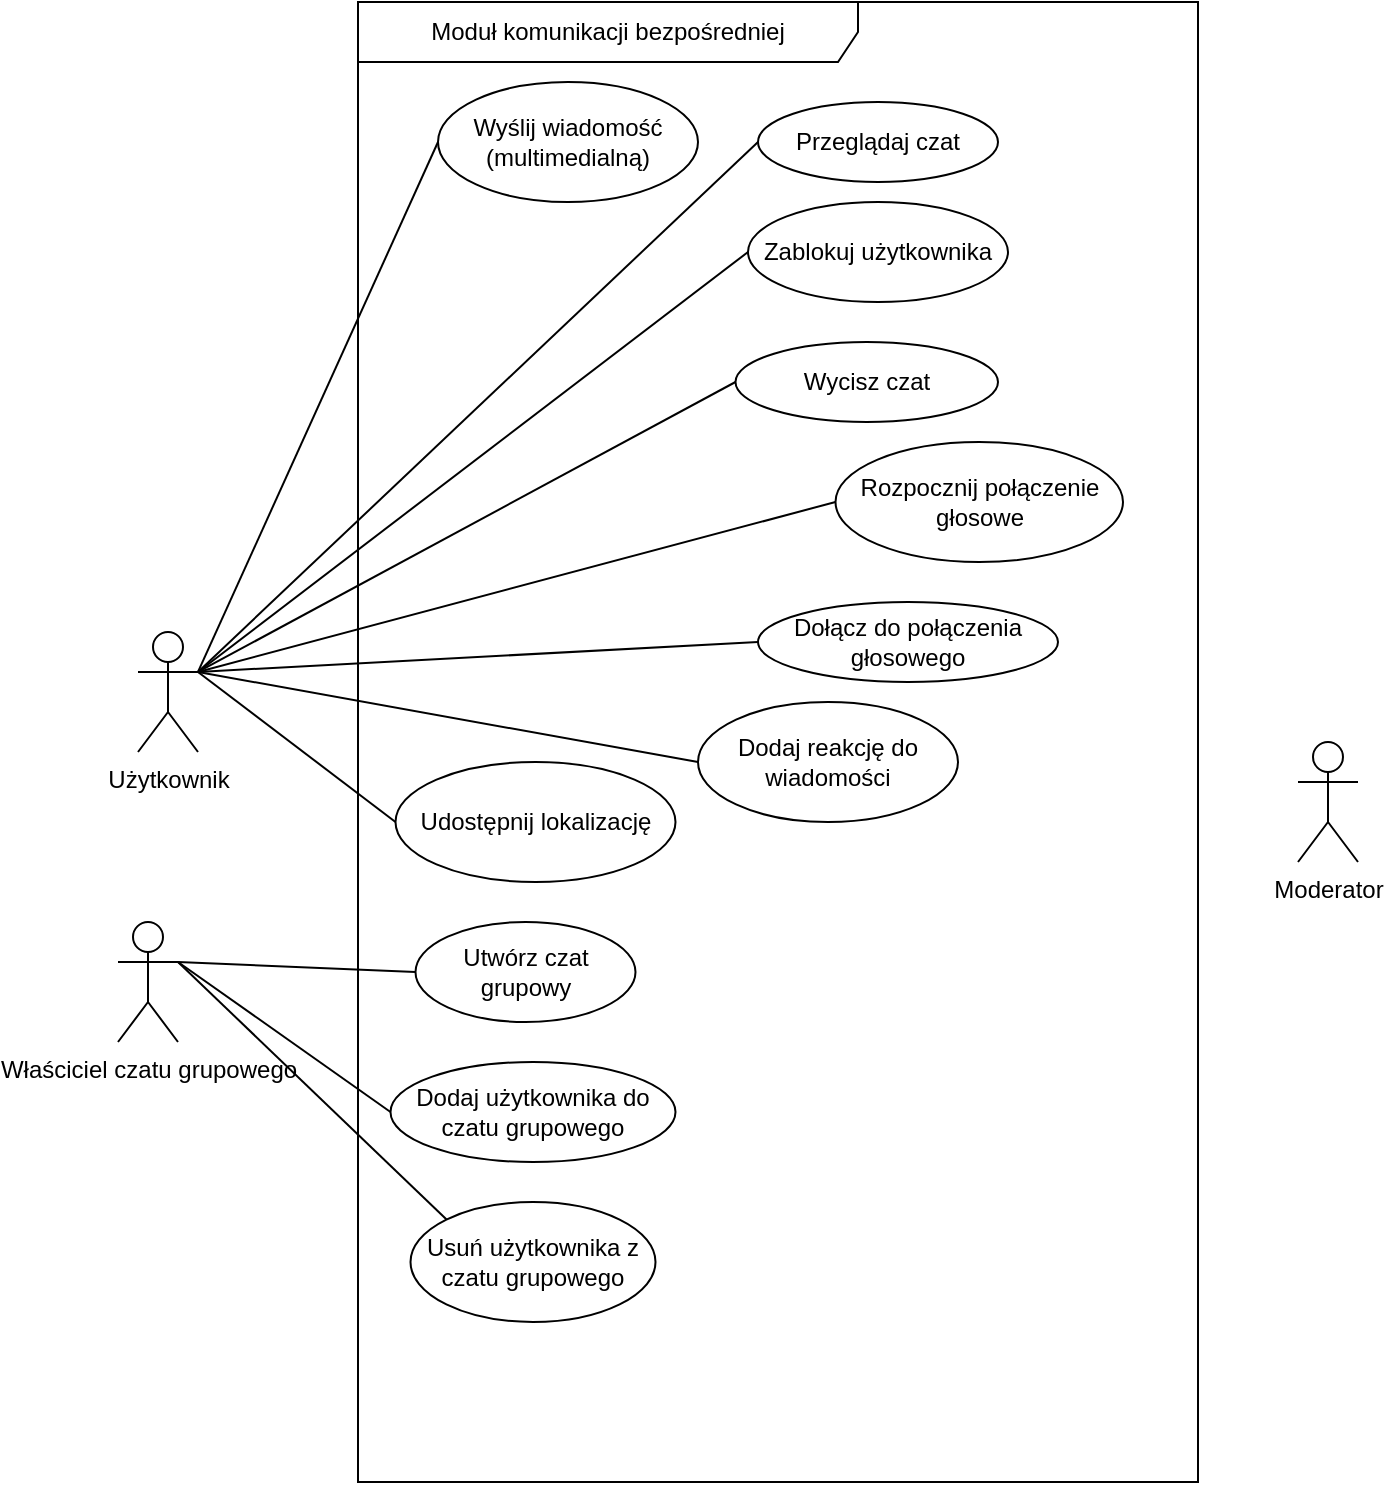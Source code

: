 <mxfile version="26.2.4" pages="3">
  <diagram name="Page-1" id="v_15SCE-572wQa_8veFo">
    <mxGraphModel dx="1058" dy="619" grid="1" gridSize="10" guides="1" tooltips="1" connect="1" arrows="1" fold="1" page="1" pageScale="1" pageWidth="850" pageHeight="1100" math="0" shadow="0">
      <root>
        <mxCell id="0" />
        <mxCell id="1" parent="0" />
        <mxCell id="vSTN6Diw2wIvGlX7Q6Qh-1" value="Moduł komunikacji bezpośredniej" style="shape=umlFrame;whiteSpace=wrap;html=1;pointerEvents=0;width=250;height=30;" parent="1" vertex="1">
          <mxGeometry x="280" y="60" width="420" height="740" as="geometry" />
        </mxCell>
        <mxCell id="26oBZDTvgFsPIgkjkrH8-7" style="rounded=0;orthogonalLoop=1;jettySize=auto;html=1;exitX=1;exitY=0.333;exitDx=0;exitDy=0;exitPerimeter=0;entryX=0;entryY=0.5;entryDx=0;entryDy=0;endArrow=none;startFill=0;" edge="1" parent="1" source="vSTN6Diw2wIvGlX7Q6Qh-2" target="26oBZDTvgFsPIgkjkrH8-1">
          <mxGeometry relative="1" as="geometry" />
        </mxCell>
        <mxCell id="vSTN6Diw2wIvGlX7Q6Qh-2" value="Użytkownik" style="shape=umlActor;verticalLabelPosition=bottom;verticalAlign=top;html=1;" parent="1" vertex="1">
          <mxGeometry x="170" y="375" width="30" height="60" as="geometry" />
        </mxCell>
        <mxCell id="rVkgeNe9eemyirqyG1fS-6" value="Zablokuj użytkownika" style="ellipse;whiteSpace=wrap;html=1;" vertex="1" parent="1">
          <mxGeometry x="475" y="160" width="130" height="50" as="geometry" />
        </mxCell>
        <mxCell id="rVkgeNe9eemyirqyG1fS-7" value="Dodaj użytkownika do czatu grupowego" style="ellipse;whiteSpace=wrap;html=1;" vertex="1" parent="1">
          <mxGeometry x="296.25" y="590" width="142.5" height="50" as="geometry" />
        </mxCell>
        <mxCell id="rVkgeNe9eemyirqyG1fS-8" value="Usuń użytkownika z czatu grupowego" style="ellipse;whiteSpace=wrap;html=1;" vertex="1" parent="1">
          <mxGeometry x="306.25" y="660" width="122.5" height="60" as="geometry" />
        </mxCell>
        <mxCell id="rVkgeNe9eemyirqyG1fS-9" value="Udostępnij lokalizację" style="ellipse;whiteSpace=wrap;html=1;" vertex="1" parent="1">
          <mxGeometry x="298.75" y="440" width="140" height="60" as="geometry" />
        </mxCell>
        <mxCell id="rVkgeNe9eemyirqyG1fS-10" value="Przeglądaj czat" style="ellipse;whiteSpace=wrap;html=1;" vertex="1" parent="1">
          <mxGeometry x="480" y="110" width="120" height="40" as="geometry" />
        </mxCell>
        <mxCell id="26oBZDTvgFsPIgkjkrH8-1" value="Wyślij wiadomość (multimedialną)" style="ellipse;whiteSpace=wrap;html=1;" vertex="1" parent="1">
          <mxGeometry x="320" y="100" width="130" height="60" as="geometry" />
        </mxCell>
        <mxCell id="26oBZDTvgFsPIgkjkrH8-4" value="Utwórz czat grupowy" style="ellipse;whiteSpace=wrap;html=1;" vertex="1" parent="1">
          <mxGeometry x="308.75" y="520" width="110" height="50" as="geometry" />
        </mxCell>
        <mxCell id="26oBZDTvgFsPIgkjkrH8-5" value="Dodaj reakcję do wiadomości" style="ellipse;whiteSpace=wrap;html=1;" vertex="1" parent="1">
          <mxGeometry x="450" y="410" width="130" height="60" as="geometry" />
        </mxCell>
        <mxCell id="26oBZDTvgFsPIgkjkrH8-6" value="Rozpocznij połączenie głosowe" style="ellipse;whiteSpace=wrap;html=1;" vertex="1" parent="1">
          <mxGeometry x="518.75" y="280" width="143.75" height="60" as="geometry" />
        </mxCell>
        <mxCell id="26oBZDTvgFsPIgkjkrH8-8" style="rounded=0;orthogonalLoop=1;jettySize=auto;html=1;entryX=0;entryY=0.5;entryDx=0;entryDy=0;endArrow=none;startFill=0;exitX=1;exitY=0.333;exitDx=0;exitDy=0;exitPerimeter=0;" edge="1" parent="1" source="vSTN6Diw2wIvGlX7Q6Qh-2" target="rVkgeNe9eemyirqyG1fS-10">
          <mxGeometry relative="1" as="geometry">
            <mxPoint x="130" y="350" as="sourcePoint" />
            <mxPoint x="330" y="140" as="targetPoint" />
          </mxGeometry>
        </mxCell>
        <mxCell id="26oBZDTvgFsPIgkjkrH8-11" style="rounded=0;orthogonalLoop=1;jettySize=auto;html=1;entryX=0;entryY=0.5;entryDx=0;entryDy=0;endArrow=none;startFill=0;exitX=1;exitY=0.333;exitDx=0;exitDy=0;exitPerimeter=0;" edge="1" parent="1" source="IcMbdLZvYoic3JaOnlQl-4" target="26oBZDTvgFsPIgkjkrH8-4">
          <mxGeometry relative="1" as="geometry">
            <mxPoint x="130" y="350" as="sourcePoint" />
            <mxPoint x="360" y="170" as="targetPoint" />
          </mxGeometry>
        </mxCell>
        <mxCell id="26oBZDTvgFsPIgkjkrH8-12" style="rounded=0;orthogonalLoop=1;jettySize=auto;html=1;entryX=0;entryY=0.5;entryDx=0;entryDy=0;endArrow=none;startFill=0;exitX=1;exitY=0.333;exitDx=0;exitDy=0;exitPerimeter=0;" edge="1" parent="1" source="vSTN6Diw2wIvGlX7Q6Qh-2" target="26oBZDTvgFsPIgkjkrH8-5">
          <mxGeometry relative="1" as="geometry">
            <mxPoint x="130" y="350" as="sourcePoint" />
            <mxPoint x="370" y="180" as="targetPoint" />
          </mxGeometry>
        </mxCell>
        <mxCell id="26oBZDTvgFsPIgkjkrH8-13" style="rounded=0;orthogonalLoop=1;jettySize=auto;html=1;entryX=0;entryY=0.5;entryDx=0;entryDy=0;endArrow=none;startFill=0;exitX=1;exitY=0.333;exitDx=0;exitDy=0;exitPerimeter=0;" edge="1" parent="1" source="vSTN6Diw2wIvGlX7Q6Qh-2" target="26oBZDTvgFsPIgkjkrH8-6">
          <mxGeometry relative="1" as="geometry">
            <mxPoint x="100" y="350" as="sourcePoint" />
            <mxPoint x="380" y="190" as="targetPoint" />
          </mxGeometry>
        </mxCell>
        <mxCell id="26oBZDTvgFsPIgkjkrH8-14" style="rounded=0;orthogonalLoop=1;jettySize=auto;html=1;entryX=0;entryY=0.5;entryDx=0;entryDy=0;endArrow=none;startFill=0;exitX=1;exitY=0.333;exitDx=0;exitDy=0;exitPerimeter=0;" edge="1" parent="1" source="vSTN6Diw2wIvGlX7Q6Qh-2" target="rVkgeNe9eemyirqyG1fS-6">
          <mxGeometry relative="1" as="geometry">
            <mxPoint x="100" y="350" as="sourcePoint" />
            <mxPoint x="390" y="200" as="targetPoint" />
          </mxGeometry>
        </mxCell>
        <mxCell id="26oBZDTvgFsPIgkjkrH8-15" style="rounded=0;orthogonalLoop=1;jettySize=auto;html=1;entryX=0;entryY=0;entryDx=0;entryDy=0;endArrow=none;startFill=0;exitX=1;exitY=0.333;exitDx=0;exitDy=0;exitPerimeter=0;" edge="1" parent="1" source="IcMbdLZvYoic3JaOnlQl-4" target="rVkgeNe9eemyirqyG1fS-8">
          <mxGeometry relative="1" as="geometry">
            <mxPoint x="130" y="350" as="sourcePoint" />
            <mxPoint x="400" y="210" as="targetPoint" />
          </mxGeometry>
        </mxCell>
        <mxCell id="26oBZDTvgFsPIgkjkrH8-16" style="rounded=0;orthogonalLoop=1;jettySize=auto;html=1;exitX=1;exitY=0.333;exitDx=0;exitDy=0;exitPerimeter=0;entryX=0;entryY=0.5;entryDx=0;entryDy=0;endArrow=none;startFill=0;" edge="1" parent="1" source="vSTN6Diw2wIvGlX7Q6Qh-2" target="rVkgeNe9eemyirqyG1fS-9">
          <mxGeometry relative="1" as="geometry">
            <mxPoint x="220" y="440" as="sourcePoint" />
            <mxPoint x="410" y="220" as="targetPoint" />
          </mxGeometry>
        </mxCell>
        <mxCell id="26oBZDTvgFsPIgkjkrH8-17" style="rounded=0;orthogonalLoop=1;jettySize=auto;html=1;entryX=0;entryY=0.5;entryDx=0;entryDy=0;endArrow=none;startFill=0;exitX=1;exitY=0.333;exitDx=0;exitDy=0;exitPerimeter=0;" edge="1" parent="1" source="IcMbdLZvYoic3JaOnlQl-4" target="rVkgeNe9eemyirqyG1fS-7">
          <mxGeometry relative="1" as="geometry">
            <mxPoint x="130" y="350" as="sourcePoint" />
            <mxPoint x="420" y="230" as="targetPoint" />
          </mxGeometry>
        </mxCell>
        <mxCell id="IcMbdLZvYoic3JaOnlQl-1" value="Wycisz czat" style="ellipse;whiteSpace=wrap;html=1;" vertex="1" parent="1">
          <mxGeometry x="468.75" y="230" width="131.25" height="40" as="geometry" />
        </mxCell>
        <mxCell id="IcMbdLZvYoic3JaOnlQl-2" value="Dołącz do połączenia głosowego" style="ellipse;whiteSpace=wrap;html=1;" vertex="1" parent="1">
          <mxGeometry x="480" y="360" width="150" height="40" as="geometry" />
        </mxCell>
        <mxCell id="IcMbdLZvYoic3JaOnlQl-3" style="rounded=0;orthogonalLoop=1;jettySize=auto;html=1;exitX=0;exitY=0.5;exitDx=0;exitDy=0;entryX=1;entryY=0.333;entryDx=0;entryDy=0;endArrow=none;startFill=0;entryPerimeter=0;" edge="1" parent="1" source="IcMbdLZvYoic3JaOnlQl-2" target="vSTN6Diw2wIvGlX7Q6Qh-2">
          <mxGeometry relative="1" as="geometry">
            <mxPoint x="210" y="405" as="sourcePoint" />
            <mxPoint x="330" y="140" as="targetPoint" />
          </mxGeometry>
        </mxCell>
        <mxCell id="IcMbdLZvYoic3JaOnlQl-4" value="Właściciel czatu grupowego" style="shape=umlActor;verticalLabelPosition=bottom;verticalAlign=top;html=1;" vertex="1" parent="1">
          <mxGeometry x="160" y="520" width="30" height="60" as="geometry" />
        </mxCell>
        <mxCell id="IcMbdLZvYoic3JaOnlQl-7" style="rounded=0;orthogonalLoop=1;jettySize=auto;html=1;entryX=0;entryY=0.5;entryDx=0;entryDy=0;endArrow=none;startFill=0;exitX=1;exitY=0.333;exitDx=0;exitDy=0;exitPerimeter=0;" edge="1" parent="1" source="vSTN6Diw2wIvGlX7Q6Qh-2" target="IcMbdLZvYoic3JaOnlQl-1">
          <mxGeometry relative="1" as="geometry">
            <mxPoint x="210" y="405" as="sourcePoint" />
            <mxPoint x="485" y="195" as="targetPoint" />
          </mxGeometry>
        </mxCell>
        <mxCell id="IcMbdLZvYoic3JaOnlQl-8" value="Moderator" style="shape=umlActor;verticalLabelPosition=bottom;verticalAlign=top;html=1;" vertex="1" parent="1">
          <mxGeometry x="750" y="430" width="30" height="60" as="geometry" />
        </mxCell>
      </root>
    </mxGraphModel>
  </diagram>
  <diagram id="fFqvYXPcRhw6CR4nWzZR" name="Strona-2">
    <mxGraphModel dx="1428" dy="835" grid="1" gridSize="10" guides="1" tooltips="1" connect="1" arrows="1" fold="1" page="1" pageScale="1" pageWidth="827" pageHeight="1169" math="0" shadow="0">
      <root>
        <mxCell id="0" />
        <mxCell id="1" parent="0" />
        <mxCell id="-1WmBcpgsWetizu-c4b6-1" value="Zarządzanie użytkownikami" style="shape=umlFrame;whiteSpace=wrap;html=1;pointerEvents=0;width=320;height=30;" parent="1" vertex="1">
          <mxGeometry x="210" y="60" width="410" height="550" as="geometry" />
        </mxCell>
        <mxCell id="-1WmBcpgsWetizu-c4b6-43" style="edgeStyle=orthogonalEdgeStyle;rounded=0;orthogonalLoop=1;jettySize=auto;html=1;exitX=0.5;exitY=0.5;exitDx=0;exitDy=0;exitPerimeter=0;entryX=1;entryY=0.5;entryDx=0;entryDy=0;" parent="1" source="-1WmBcpgsWetizu-c4b6-2" target="-1WmBcpgsWetizu-c4b6-24" edge="1">
          <mxGeometry relative="1" as="geometry" />
        </mxCell>
        <mxCell id="-1WmBcpgsWetizu-c4b6-44" style="edgeStyle=orthogonalEdgeStyle;rounded=0;orthogonalLoop=1;jettySize=auto;html=1;exitX=0.5;exitY=0.5;exitDx=0;exitDy=0;exitPerimeter=0;entryX=1;entryY=0.5;entryDx=0;entryDy=0;" parent="1" source="-1WmBcpgsWetizu-c4b6-2" target="-1WmBcpgsWetizu-c4b6-11" edge="1">
          <mxGeometry relative="1" as="geometry" />
        </mxCell>
        <mxCell id="-1WmBcpgsWetizu-c4b6-2" value="&lt;div&gt;Instytucja publiczna&lt;/div&gt;&lt;div&gt;&lt;br&gt;&lt;/div&gt;" style="shape=umlActor;html=1;verticalLabelPosition=bottom;verticalAlign=top;align=center;" parent="1" vertex="1">
          <mxGeometry x="640" y="250" width="70" height="120" as="geometry" />
        </mxCell>
        <mxCell id="-1WmBcpgsWetizu-c4b6-3" value="Rejestracja nowego użytkownika" style="ellipse;whiteSpace=wrap;html=1;" parent="1" vertex="1">
          <mxGeometry x="230" y="100" width="150" height="40" as="geometry" />
        </mxCell>
        <mxCell id="-1WmBcpgsWetizu-c4b6-10" value="Logowanie użytkownika" style="ellipse;whiteSpace=wrap;html=1;" parent="1" vertex="1">
          <mxGeometry x="230" y="150" width="150" height="40" as="geometry" />
        </mxCell>
        <mxCell id="-1WmBcpgsWetizu-c4b6-11" value="Manualna weryfikacja konta" style="ellipse;whiteSpace=wrap;html=1;" parent="1" vertex="1">
          <mxGeometry x="430" y="250" width="150" height="40" as="geometry" />
        </mxCell>
        <mxCell id="-1WmBcpgsWetizu-c4b6-33" style="edgeStyle=orthogonalEdgeStyle;rounded=0;orthogonalLoop=1;jettySize=auto;html=1;exitX=0.5;exitY=0.5;exitDx=0;exitDy=0;exitPerimeter=0;" parent="1" source="-1WmBcpgsWetizu-c4b6-14" target="-1WmBcpgsWetizu-c4b6-16" edge="1">
          <mxGeometry relative="1" as="geometry" />
        </mxCell>
        <mxCell id="-1WmBcpgsWetizu-c4b6-34" style="edgeStyle=orthogonalEdgeStyle;rounded=0;orthogonalLoop=1;jettySize=auto;html=1;exitX=0.5;exitY=0.5;exitDx=0;exitDy=0;exitPerimeter=0;entryX=0;entryY=0.5;entryDx=0;entryDy=0;" parent="1" source="-1WmBcpgsWetizu-c4b6-14" target="-1WmBcpgsWetizu-c4b6-19" edge="1">
          <mxGeometry relative="1" as="geometry" />
        </mxCell>
        <mxCell id="-1WmBcpgsWetizu-c4b6-35" style="edgeStyle=orthogonalEdgeStyle;rounded=0;orthogonalLoop=1;jettySize=auto;html=1;exitX=0.5;exitY=0.5;exitDx=0;exitDy=0;exitPerimeter=0;entryX=0;entryY=0.5;entryDx=0;entryDy=0;" parent="1" source="-1WmBcpgsWetizu-c4b6-14" target="-1WmBcpgsWetizu-c4b6-20" edge="1">
          <mxGeometry relative="1" as="geometry" />
        </mxCell>
        <mxCell id="-1WmBcpgsWetizu-c4b6-36" style="edgeStyle=orthogonalEdgeStyle;rounded=0;orthogonalLoop=1;jettySize=auto;html=1;exitX=0.5;exitY=0.5;exitDx=0;exitDy=0;exitPerimeter=0;entryX=0;entryY=0.5;entryDx=0;entryDy=0;" parent="1" source="-1WmBcpgsWetizu-c4b6-14" target="-1WmBcpgsWetizu-c4b6-21" edge="1">
          <mxGeometry relative="1" as="geometry" />
        </mxCell>
        <mxCell id="-1WmBcpgsWetizu-c4b6-37" style="edgeStyle=orthogonalEdgeStyle;rounded=0;orthogonalLoop=1;jettySize=auto;html=1;exitX=0.5;exitY=0.5;exitDx=0;exitDy=0;exitPerimeter=0;entryX=0;entryY=0.5;entryDx=0;entryDy=0;" parent="1" source="-1WmBcpgsWetizu-c4b6-14" target="-1WmBcpgsWetizu-c4b6-22" edge="1">
          <mxGeometry relative="1" as="geometry" />
        </mxCell>
        <mxCell id="-1WmBcpgsWetizu-c4b6-38" style="edgeStyle=orthogonalEdgeStyle;rounded=0;orthogonalLoop=1;jettySize=auto;html=1;exitX=0.5;exitY=0.5;exitDx=0;exitDy=0;exitPerimeter=0;entryX=0;entryY=0.5;entryDx=0;entryDy=0;" parent="1" source="-1WmBcpgsWetizu-c4b6-14" target="-1WmBcpgsWetizu-c4b6-23" edge="1">
          <mxGeometry relative="1" as="geometry" />
        </mxCell>
        <mxCell id="-1WmBcpgsWetizu-c4b6-39" style="edgeStyle=orthogonalEdgeStyle;rounded=0;orthogonalLoop=1;jettySize=auto;html=1;exitX=0.5;exitY=0.5;exitDx=0;exitDy=0;exitPerimeter=0;" parent="1" source="-1WmBcpgsWetizu-c4b6-14" target="-1WmBcpgsWetizu-c4b6-18" edge="1">
          <mxGeometry relative="1" as="geometry" />
        </mxCell>
        <mxCell id="-1WmBcpgsWetizu-c4b6-40" style="edgeStyle=orthogonalEdgeStyle;rounded=0;orthogonalLoop=1;jettySize=auto;html=1;exitX=0.5;exitY=0.5;exitDx=0;exitDy=0;exitPerimeter=0;" parent="1" source="-1WmBcpgsWetizu-c4b6-14" target="-1WmBcpgsWetizu-c4b6-15" edge="1">
          <mxGeometry relative="1" as="geometry" />
        </mxCell>
        <mxCell id="-1WmBcpgsWetizu-c4b6-41" style="edgeStyle=orthogonalEdgeStyle;rounded=0;orthogonalLoop=1;jettySize=auto;html=1;exitX=0.5;exitY=0.5;exitDx=0;exitDy=0;exitPerimeter=0;entryX=0;entryY=0.5;entryDx=0;entryDy=0;" parent="1" source="-1WmBcpgsWetizu-c4b6-14" target="-1WmBcpgsWetizu-c4b6-10" edge="1">
          <mxGeometry relative="1" as="geometry" />
        </mxCell>
        <mxCell id="-1WmBcpgsWetizu-c4b6-42" style="edgeStyle=orthogonalEdgeStyle;rounded=0;orthogonalLoop=1;jettySize=auto;html=1;exitX=0.5;exitY=0.5;exitDx=0;exitDy=0;exitPerimeter=0;entryX=0;entryY=0.5;entryDx=0;entryDy=0;" parent="1" source="-1WmBcpgsWetizu-c4b6-14" target="-1WmBcpgsWetizu-c4b6-3" edge="1">
          <mxGeometry relative="1" as="geometry" />
        </mxCell>
        <mxCell id="-1WmBcpgsWetizu-c4b6-14" value="&lt;div&gt;Klient&lt;/div&gt;&lt;div&gt;&lt;br&gt;&lt;/div&gt;" style="shape=umlActor;html=1;verticalLabelPosition=bottom;verticalAlign=top;align=center;" parent="1" vertex="1">
          <mxGeometry x="120" y="240" width="70" height="120" as="geometry" />
        </mxCell>
        <mxCell id="-1WmBcpgsWetizu-c4b6-15" value="Edycja profilu" style="ellipse;whiteSpace=wrap;html=1;" parent="1" vertex="1">
          <mxGeometry x="230" y="200" width="150" height="40" as="geometry" />
        </mxCell>
        <mxCell id="-1WmBcpgsWetizu-c4b6-16" value="Resetowanie hasła" style="ellipse;whiteSpace=wrap;html=1;" parent="1" vertex="1">
          <mxGeometry x="230" y="300" width="150" height="40" as="geometry" />
        </mxCell>
        <mxCell id="-1WmBcpgsWetizu-c4b6-18" value="Zmiana hasła" style="ellipse;whiteSpace=wrap;html=1;" parent="1" vertex="1">
          <mxGeometry x="230" y="250" width="150" height="40" as="geometry" />
        </mxCell>
        <mxCell id="-1WmBcpgsWetizu-c4b6-19" value="Zarządzanie zaproszeniami" style="ellipse;whiteSpace=wrap;html=1;" parent="1" vertex="1">
          <mxGeometry x="230" y="350" width="150" height="40" as="geometry" />
        </mxCell>
        <mxCell id="-1WmBcpgsWetizu-c4b6-20" value="Zmiana ustawień prywatności" style="ellipse;whiteSpace=wrap;html=1;" parent="1" vertex="1">
          <mxGeometry x="230" y="400" width="150" height="40" as="geometry" />
        </mxCell>
        <mxCell id="-1WmBcpgsWetizu-c4b6-21" value="Przeglądanie historii logowania" style="ellipse;whiteSpace=wrap;html=1;" parent="1" vertex="1">
          <mxGeometry x="230" y="450" width="150" height="40" as="geometry" />
        </mxCell>
        <mxCell id="-1WmBcpgsWetizu-c4b6-22" value="Wylogowywanie z konta" style="ellipse;whiteSpace=wrap;html=1;" parent="1" vertex="1">
          <mxGeometry x="230" y="500" width="150" height="40" as="geometry" />
        </mxCell>
        <mxCell id="-1WmBcpgsWetizu-c4b6-23" value="Usuniecie konta" style="ellipse;whiteSpace=wrap;html=1;" parent="1" vertex="1">
          <mxGeometry x="230" y="550" width="150" height="40" as="geometry" />
        </mxCell>
        <mxCell id="-1WmBcpgsWetizu-c4b6-24" value="Rejestracja instytucji w systemie" style="ellipse;whiteSpace=wrap;html=1;" parent="1" vertex="1">
          <mxGeometry x="430" y="350" width="150" height="40" as="geometry" />
        </mxCell>
      </root>
    </mxGraphModel>
  </diagram>
  <diagram id="IFX__pMQv4V3y87GyHg5" name="Przypadki użycia grupy posty">
    <mxGraphModel grid="1" page="1" gridSize="10" guides="1" tooltips="1" connect="1" arrows="1" fold="1" pageScale="1" pageWidth="827" pageHeight="1169" math="0" shadow="0">
      <root>
        <mxCell id="0" />
        <mxCell id="1" parent="0" />
        <mxCell id="ee4mcXSeKS4e7yXFHOqT-1" value="" style="rounded=0;whiteSpace=wrap;html=1;" parent="1" vertex="1">
          <mxGeometry x="130" y="10" width="550" height="620" as="geometry" />
        </mxCell>
        <mxCell id="ee4mcXSeKS4e7yXFHOqT-3" value="Użytkownik" style="shape=umlActor;verticalLabelPosition=bottom;verticalAlign=top;html=1;outlineConnect=0;" parent="1" vertex="1">
          <mxGeometry x="740" y="160" width="30" height="60" as="geometry" />
        </mxCell>
        <mxCell id="ee4mcXSeKS4e7yXFHOqT-4" value="Stwórz grupę" style="ellipse;whiteSpace=wrap;html=1;" parent="1" vertex="1">
          <mxGeometry x="190" y="20" width="140" height="70" as="geometry" />
        </mxCell>
        <mxCell id="ee4mcXSeKS4e7yXFHOqT-5" value="Edytuj grupę" style="ellipse;whiteSpace=wrap;html=1;" parent="1" vertex="1">
          <mxGeometry x="210" y="100" width="140" height="70" as="geometry" />
        </mxCell>
        <mxCell id="ee4mcXSeKS4e7yXFHOqT-6" value="usuń grupę" style="ellipse;whiteSpace=wrap;html=1;" parent="1" vertex="1">
          <mxGeometry x="170" y="190" width="140" height="70" as="geometry" />
        </mxCell>
        <mxCell id="ee4mcXSeKS4e7yXFHOqT-7" value="Dodaj post" style="ellipse;whiteSpace=wrap;html=1;" parent="1" vertex="1">
          <mxGeometry x="480" y="30" width="140" height="70" as="geometry" />
        </mxCell>
        <mxCell id="ee4mcXSeKS4e7yXFHOqT-9" value="edytuj post" style="ellipse;whiteSpace=wrap;html=1;" parent="1" vertex="1">
          <mxGeometry x="480" y="120" width="140" height="70" as="geometry" />
        </mxCell>
        <mxCell id="ee4mcXSeKS4e7yXFHOqT-10" value="usuń post" style="ellipse;whiteSpace=wrap;html=1;" parent="1" vertex="1">
          <mxGeometry x="490" y="210" width="140" height="70" as="geometry" />
        </mxCell>
        <mxCell id="ee4mcXSeKS4e7yXFHOqT-11" value="dodaj komentarz" style="ellipse;whiteSpace=wrap;html=1;" parent="1" vertex="1">
          <mxGeometry x="344" y="280" width="140" height="70" as="geometry" />
        </mxCell>
        <mxCell id="ee4mcXSeKS4e7yXFHOqT-12" value="usuń komentarz" style="ellipse;whiteSpace=wrap;html=1;" parent="1" vertex="1">
          <mxGeometry x="380" y="360" width="140" height="70" as="geometry" />
        </mxCell>
        <mxCell id="ee4mcXSeKS4e7yXFHOqT-13" value="dodaj członków grupy" style="ellipse;whiteSpace=wrap;html=1;" parent="1" vertex="1">
          <mxGeometry x="160" y="390" width="140" height="70" as="geometry" />
        </mxCell>
        <mxCell id="ee4mcXSeKS4e7yXFHOqT-14" value="usuń członków grupy" style="ellipse;whiteSpace=wrap;html=1;" parent="1" vertex="1">
          <mxGeometry x="230" y="470" width="140" height="70" as="geometry" />
        </mxCell>
      </root>
    </mxGraphModel>
  </diagram>
</mxfile>

